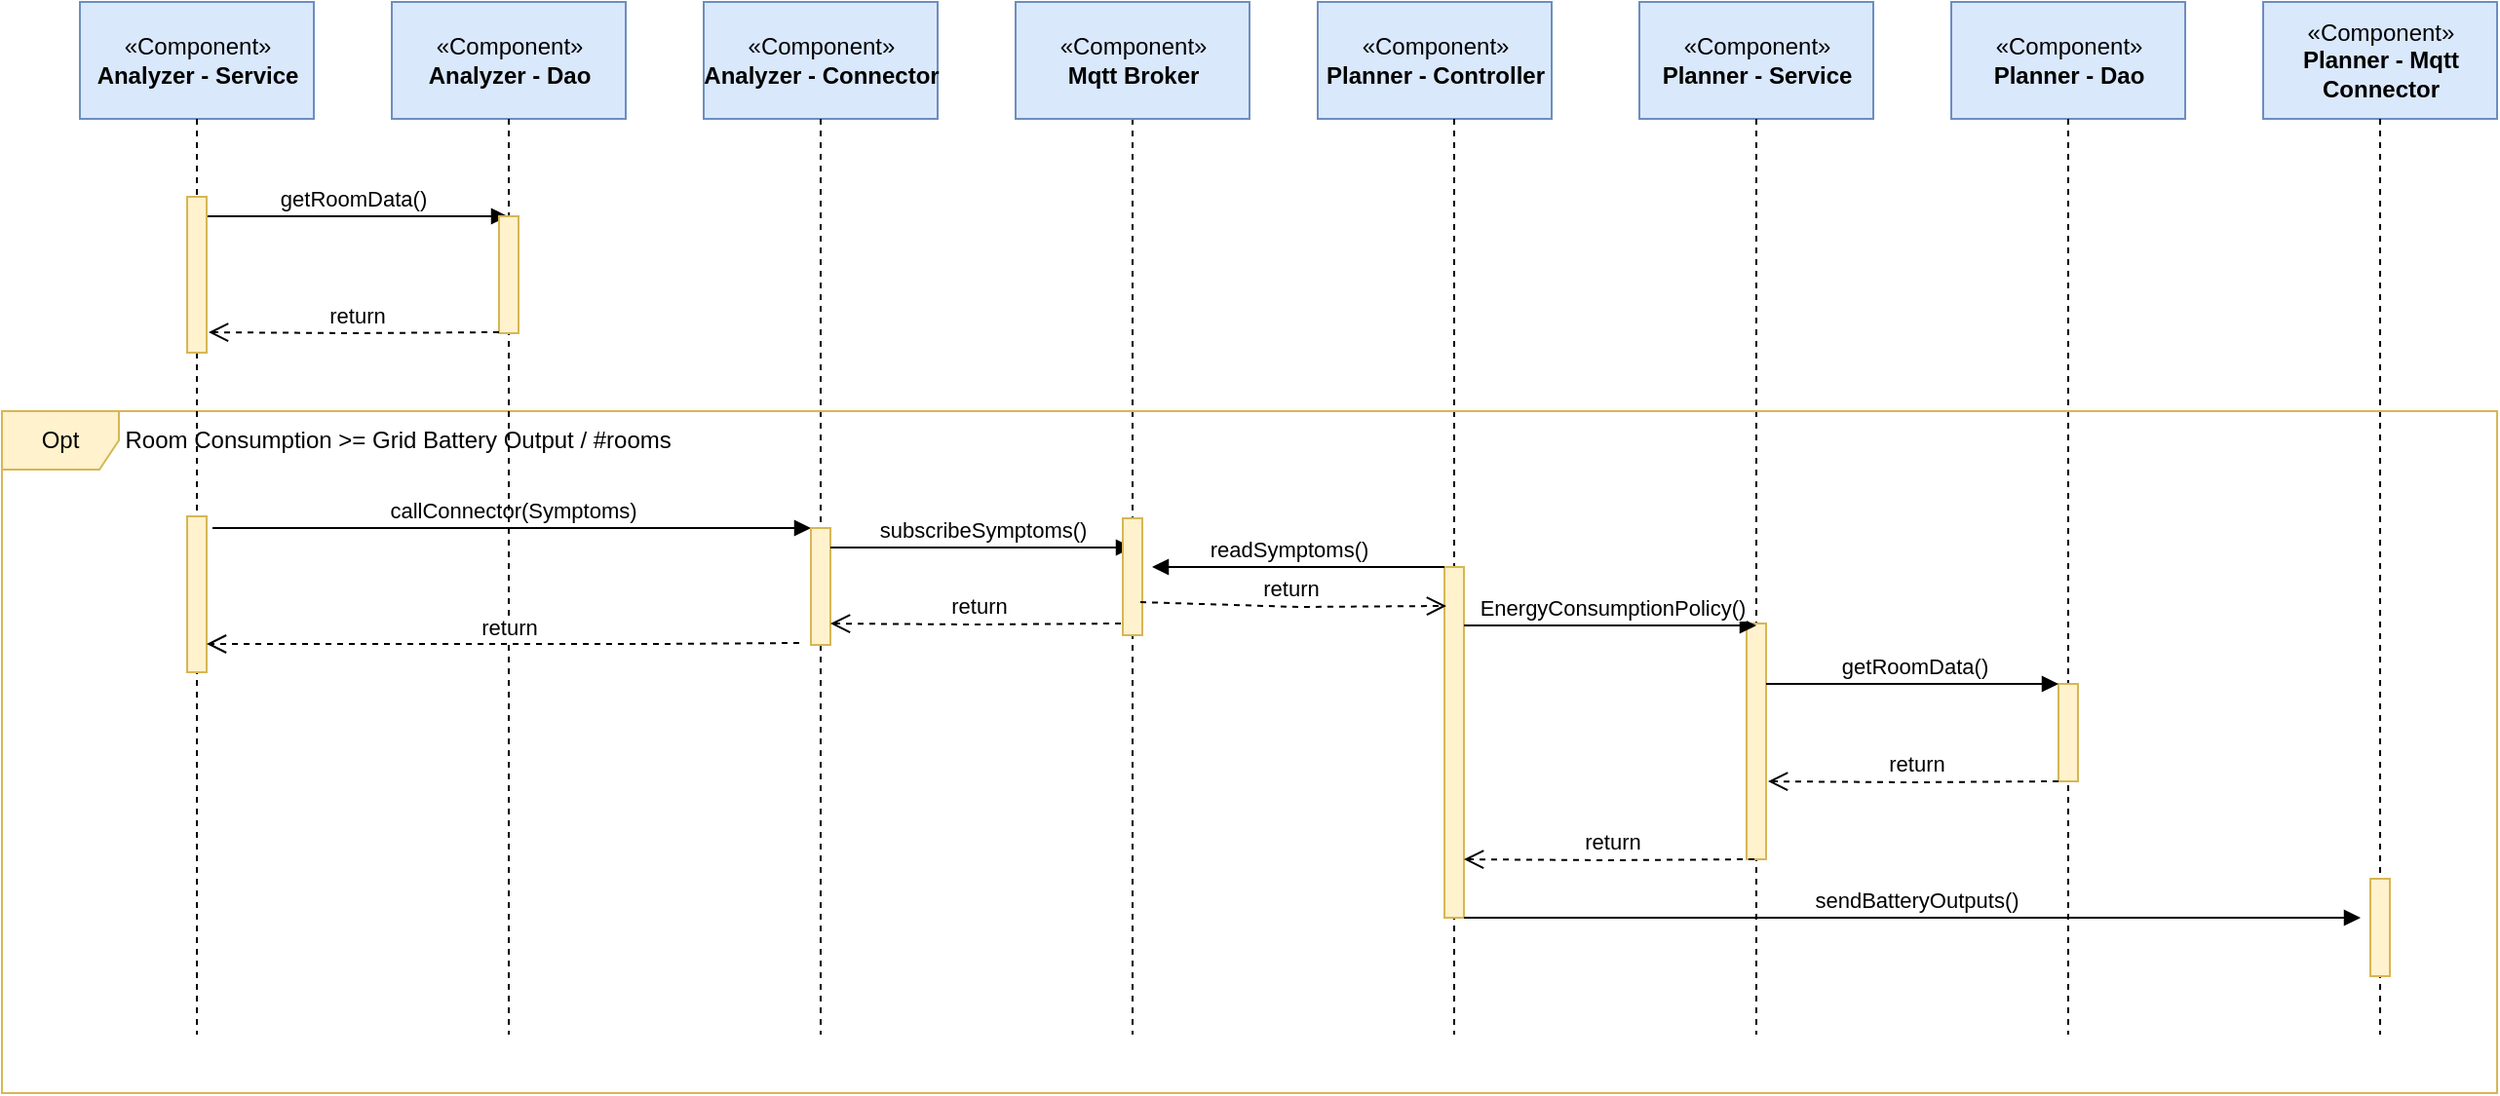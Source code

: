 <mxfile version="20.8.15" type="device"><diagram id="kgpKYQtTHZ0yAKxKKP6v" name="Page-1"><mxGraphModel dx="2123" dy="531" grid="1" gridSize="10" guides="1" tooltips="1" connect="1" arrows="1" fold="1" page="1" pageScale="1" pageWidth="1169" pageHeight="827" math="0" shadow="0"><root><mxCell id="0"/><mxCell id="1" parent="0"/><mxCell id="0erTG6WcWGLgKP6_JNLI-3" value="«Component»&lt;br&gt;&lt;b&gt;Analyzer - Service&lt;/b&gt;" style="html=1;dropTarget=0;fillColor=#dae8fc;strokeColor=#6c8ebf;" parent="1" vertex="1"><mxGeometry x="-120" y="70" width="120" height="60" as="geometry"/></mxCell><mxCell id="0erTG6WcWGLgKP6_JNLI-5" value="«Component»&lt;br&gt;&lt;b&gt;Analyzer - Dao&lt;/b&gt;" style="html=1;dropTarget=0;fillColor=#dae8fc;strokeColor=#6c8ebf;" parent="1" vertex="1"><mxGeometry x="40" y="70" width="120" height="60" as="geometry"/></mxCell><mxCell id="0erTG6WcWGLgKP6_JNLI-6" value="«Component»&lt;br style=&quot;border-color: var(--border-color);&quot;&gt;&lt;b style=&quot;border-color: var(--border-color);&quot;&gt;Analyzer - Connector&lt;/b&gt;" style="html=1;dropTarget=0;fillColor=#dae8fc;strokeColor=#6c8ebf;" parent="1" vertex="1"><mxGeometry x="200" y="70" width="120" height="60" as="geometry"/></mxCell><mxCell id="0erTG6WcWGLgKP6_JNLI-8" value="«Component»&lt;br&gt;&lt;b&gt;Planner - Controller&lt;/b&gt;" style="html=1;dropTarget=0;fillColor=#dae8fc;strokeColor=#6c8ebf;" parent="1" vertex="1"><mxGeometry x="515" y="70" width="120" height="60" as="geometry"/></mxCell><mxCell id="0erTG6WcWGLgKP6_JNLI-9" value="«Component»&lt;br&gt;&lt;b&gt;Planner - Service&lt;/b&gt;" style="html=1;dropTarget=0;fillColor=#dae8fc;strokeColor=#6c8ebf;" parent="1" vertex="1"><mxGeometry x="680" y="70" width="120" height="60" as="geometry"/></mxCell><mxCell id="0erTG6WcWGLgKP6_JNLI-10" value="«Component»&lt;br&gt;&lt;b&gt;Planner - Dao&lt;/b&gt;" style="html=1;dropTarget=0;fillColor=#dae8fc;strokeColor=#6c8ebf;" parent="1" vertex="1"><mxGeometry x="840" y="70" width="120" height="60" as="geometry"/></mxCell><mxCell id="0erTG6WcWGLgKP6_JNLI-11" value="«Component»&lt;br&gt;&lt;b&gt;Planner - Mqtt&lt;br&gt;Connector&lt;br&gt;&lt;/b&gt;" style="html=1;dropTarget=0;fillColor=#dae8fc;strokeColor=#6c8ebf;" parent="1" vertex="1"><mxGeometry x="1000" y="70" width="120" height="60" as="geometry"/></mxCell><mxCell id="0erTG6WcWGLgKP6_JNLI-13" value="" style="shape=umlLifeline;perimeter=lifelinePerimeter;whiteSpace=wrap;html=1;container=1;collapsible=0;recursiveResize=0;outlineConnect=0;size=0;" parent="1" vertex="1"><mxGeometry x="210" y="130" width="100" height="470" as="geometry"/></mxCell><mxCell id="0erTG6WcWGLgKP6_JNLI-14" value="" style="shape=umlLifeline;perimeter=lifelinePerimeter;whiteSpace=wrap;html=1;container=1;collapsible=0;recursiveResize=0;outlineConnect=0;size=0;" parent="1" vertex="1"><mxGeometry x="370" y="130" width="100" height="470" as="geometry"/></mxCell><mxCell id="0erTG6WcWGLgKP6_JNLI-15" value="" style="shape=umlLifeline;perimeter=lifelinePerimeter;whiteSpace=wrap;html=1;container=1;collapsible=0;recursiveResize=0;outlineConnect=0;size=0;" parent="1" vertex="1"><mxGeometry x="535" y="130" width="100" height="470" as="geometry"/></mxCell><mxCell id="0erTG6WcWGLgKP6_JNLI-16" value="" style="shape=umlLifeline;perimeter=lifelinePerimeter;whiteSpace=wrap;html=1;container=1;collapsible=0;recursiveResize=0;outlineConnect=0;size=0;" parent="1" vertex="1"><mxGeometry x="690" y="130" width="100" height="470" as="geometry"/></mxCell><mxCell id="0erTG6WcWGLgKP6_JNLI-17" value="" style="shape=umlLifeline;perimeter=lifelinePerimeter;whiteSpace=wrap;html=1;container=1;collapsible=0;recursiveResize=0;outlineConnect=0;size=0;" parent="1" vertex="1"><mxGeometry x="850" y="130" width="100" height="470" as="geometry"/></mxCell><mxCell id="0erTG6WcWGLgKP6_JNLI-18" value="" style="shape=umlLifeline;perimeter=lifelinePerimeter;whiteSpace=wrap;html=1;container=1;collapsible=0;recursiveResize=0;outlineConnect=0;size=0;" parent="1" vertex="1"><mxGeometry x="1010" y="130" width="100" height="470" as="geometry"/></mxCell><mxCell id="0erTG6WcWGLgKP6_JNLI-23" value="Opt" style="shape=umlFrame;whiteSpace=wrap;html=1;fillColor=#fff2cc;strokeColor=#d6b656;" parent="1" vertex="1"><mxGeometry x="-160" y="280" width="1280" height="350" as="geometry"/></mxCell><mxCell id="0erTG6WcWGLgKP6_JNLI-24" value="Room Consumption &amp;gt;= Grid Battery Output / #rooms&amp;nbsp;" style="text;html=1;strokeColor=none;fillColor=none;align=center;verticalAlign=middle;whiteSpace=wrap;rounded=0;" parent="1" vertex="1"><mxGeometry x="-100" y="280" width="290" height="30" as="geometry"/></mxCell><mxCell id="0erTG6WcWGLgKP6_JNLI-26" value="callConnector(Symptoms)" style="html=1;verticalAlign=bottom;endArrow=block;rounded=0;exitX=1.3;exitY=0.075;exitDx=0;exitDy=0;exitPerimeter=0;" parent="1" target="0erTG6WcWGLgKP6_JNLI-27" edge="1" source="0erTG6WcWGLgKP6_JNLI-25"><mxGeometry x="0.003" width="80" relative="1" as="geometry"><mxPoint x="105" y="340" as="sourcePoint"/><mxPoint x="261" y="341.5" as="targetPoint"/><mxPoint as="offset"/></mxGeometry></mxCell><mxCell id="0erTG6WcWGLgKP6_JNLI-27" value="" style="html=1;points=[];perimeter=orthogonalPerimeter;fillColor=#fff2cc;strokeColor=#d6b656;" parent="1" vertex="1"><mxGeometry x="255" y="340" width="10" height="60" as="geometry"/></mxCell><mxCell id="0erTG6WcWGLgKP6_JNLI-28" value="" style="html=1;points=[];perimeter=orthogonalPerimeter;fillColor=#fff2cc;strokeColor=#d6b656;" parent="1" vertex="1"><mxGeometry x="580" y="360" width="10" height="180" as="geometry"/></mxCell><mxCell id="0erTG6WcWGLgKP6_JNLI-29" value="subscribeSymptoms()" style="html=1;verticalAlign=bottom;endArrow=block;rounded=0;" parent="1" edge="1"><mxGeometry x="0.006" width="80" relative="1" as="geometry"><mxPoint x="265" y="350" as="sourcePoint"/><mxPoint x="420" y="350" as="targetPoint"/><mxPoint as="offset"/></mxGeometry></mxCell><mxCell id="0erTG6WcWGLgKP6_JNLI-30" value="" style="html=1;points=[];perimeter=orthogonalPerimeter;fillColor=#fff2cc;strokeColor=#d6b656;" parent="1" vertex="1"><mxGeometry x="735" y="389" width="10" height="121" as="geometry"/></mxCell><mxCell id="0erTG6WcWGLgKP6_JNLI-31" value="EnergyConsumptionPolicy()" style="html=1;verticalAlign=bottom;endArrow=block;rounded=0;" parent="1" edge="1"><mxGeometry x="0.006" width="80" relative="1" as="geometry"><mxPoint x="590" y="390" as="sourcePoint"/><mxPoint x="740" y="390" as="targetPoint"/><mxPoint as="offset"/></mxGeometry></mxCell><mxCell id="0erTG6WcWGLgKP6_JNLI-32" value="" style="html=1;points=[];perimeter=orthogonalPerimeter;fillColor=#fff2cc;strokeColor=#d6b656;" parent="1" vertex="1"><mxGeometry x="895" y="420" width="10" height="50" as="geometry"/></mxCell><mxCell id="0erTG6WcWGLgKP6_JNLI-33" value="getRoomData()" style="html=1;verticalAlign=bottom;endArrow=block;rounded=0;" parent="1" edge="1"><mxGeometry x="0.006" width="80" relative="1" as="geometry"><mxPoint x="745" y="420" as="sourcePoint"/><mxPoint x="895" y="420" as="targetPoint"/><mxPoint as="offset"/></mxGeometry></mxCell><mxCell id="0erTG6WcWGLgKP6_JNLI-34" value="return" style="html=1;verticalAlign=bottom;endArrow=open;dashed=1;endSize=8;rounded=0;exitX=0;exitY=0.825;exitDx=0;exitDy=0;exitPerimeter=0;entryX=1.1;entryY=0.744;entryDx=0;entryDy=0;entryPerimeter=0;" parent="1" edge="1"><mxGeometry x="-0.006" relative="1" as="geometry"><mxPoint x="895" y="470" as="sourcePoint"/><mxPoint x="746" y="470.02" as="targetPoint"/><Array as="points"><mxPoint x="820" y="470.5"/></Array><mxPoint x="1" as="offset"/></mxGeometry></mxCell><mxCell id="0erTG6WcWGLgKP6_JNLI-35" value="return" style="html=1;verticalAlign=bottom;endArrow=open;dashed=1;endSize=8;rounded=0;exitX=0;exitY=0.825;exitDx=0;exitDy=0;exitPerimeter=0;entryX=1.1;entryY=0.744;entryDx=0;entryDy=0;entryPerimeter=0;" parent="1" edge="1"><mxGeometry x="-0.006" relative="1" as="geometry"><mxPoint x="739" y="510" as="sourcePoint"/><mxPoint x="590" y="510.02" as="targetPoint"/><Array as="points"><mxPoint x="664" y="510.5"/></Array><mxPoint x="1" as="offset"/></mxGeometry></mxCell><mxCell id="0erTG6WcWGLgKP6_JNLI-36" value="sendBatteryOutputs()" style="html=1;verticalAlign=bottom;endArrow=block;rounded=0;" parent="1" edge="1"><mxGeometry x="0.006" width="80" relative="1" as="geometry"><mxPoint x="590" y="540" as="sourcePoint"/><mxPoint x="1050" y="540" as="targetPoint"/><mxPoint as="offset"/><Array as="points"><mxPoint x="980" y="540"/></Array></mxGeometry></mxCell><mxCell id="0erTG6WcWGLgKP6_JNLI-37" value="" style="html=1;points=[];perimeter=orthogonalPerimeter;fillColor=#fff2cc;strokeColor=#d6b656;" parent="1" vertex="1"><mxGeometry x="1055" y="520" width="10" height="50" as="geometry"/></mxCell><mxCell id="KtF7AkNVv5ckJvgIB-4b-1" value="«Component»&lt;br style=&quot;border-color: var(--border-color);&quot;&gt;&lt;b style=&quot;border-color: var(--border-color);&quot;&gt;Mqtt Broker&lt;/b&gt;" style="html=1;dropTarget=0;fillColor=#dae8fc;strokeColor=#6c8ebf;" vertex="1" parent="1"><mxGeometry x="360" y="70" width="120" height="60" as="geometry"/></mxCell><mxCell id="KtF7AkNVv5ckJvgIB-4b-6" value="" style="shape=umlLifeline;perimeter=lifelinePerimeter;whiteSpace=wrap;html=1;container=1;collapsible=0;recursiveResize=0;outlineConnect=0;size=0;" vertex="1" parent="1"><mxGeometry x="-110" y="130" width="100" height="470" as="geometry"/></mxCell><mxCell id="KtF7AkNVv5ckJvgIB-4b-7" value="getRoomData()" style="html=1;verticalAlign=bottom;endArrow=block;rounded=0;" edge="1" parent="KtF7AkNVv5ckJvgIB-4b-6" target="KtF7AkNVv5ckJvgIB-4b-9"><mxGeometry width="80" relative="1" as="geometry"><mxPoint x="50" y="50" as="sourcePoint"/><mxPoint x="130" y="50" as="targetPoint"/><mxPoint as="offset"/></mxGeometry></mxCell><mxCell id="KtF7AkNVv5ckJvgIB-4b-8" value="" style="html=1;points=[];perimeter=orthogonalPerimeter;fillColor=#fff2cc;strokeColor=#d6b656;" vertex="1" parent="KtF7AkNVv5ckJvgIB-4b-6"><mxGeometry x="45" y="40" width="10" height="80" as="geometry"/></mxCell><mxCell id="0erTG6WcWGLgKP6_JNLI-25" value="" style="html=1;points=[];perimeter=orthogonalPerimeter;fillColor=#fff2cc;strokeColor=#d6b656;" parent="KtF7AkNVv5ckJvgIB-4b-6" vertex="1"><mxGeometry x="45" y="204" width="10" height="80" as="geometry"/></mxCell><mxCell id="KtF7AkNVv5ckJvgIB-4b-9" value="" style="shape=umlLifeline;perimeter=lifelinePerimeter;whiteSpace=wrap;html=1;container=1;collapsible=0;recursiveResize=0;outlineConnect=0;size=0;" vertex="1" parent="1"><mxGeometry x="50" y="130" width="100" height="470" as="geometry"/></mxCell><mxCell id="KtF7AkNVv5ckJvgIB-4b-10" value="" style="html=1;points=[];perimeter=orthogonalPerimeter;fillColor=#fff2cc;strokeColor=#d6b656;" vertex="1" parent="KtF7AkNVv5ckJvgIB-4b-9"><mxGeometry x="45" y="50" width="10" height="60" as="geometry"/></mxCell><mxCell id="KtF7AkNVv5ckJvgIB-4b-11" value="return" style="html=1;verticalAlign=bottom;endArrow=open;dashed=1;endSize=8;rounded=0;exitX=0;exitY=0.825;exitDx=0;exitDy=0;exitPerimeter=0;entryX=1.1;entryY=0.744;entryDx=0;entryDy=0;entryPerimeter=0;" edge="1" parent="1"><mxGeometry x="-0.02" relative="1" as="geometry"><mxPoint x="95" y="239.5" as="sourcePoint"/><mxPoint x="-54" y="239.52" as="targetPoint"/><Array as="points"><mxPoint x="20" y="240"/></Array><mxPoint as="offset"/></mxGeometry></mxCell><mxCell id="KtF7AkNVv5ckJvgIB-4b-12" value="return" style="html=1;verticalAlign=bottom;endArrow=open;dashed=1;endSize=8;rounded=0;exitX=0;exitY=0.825;exitDx=0;exitDy=0;exitPerimeter=0;entryX=1.1;entryY=0.744;entryDx=0;entryDy=0;entryPerimeter=0;" edge="1" parent="1"><mxGeometry x="-0.02" relative="1" as="geometry"><mxPoint x="414" y="389" as="sourcePoint"/><mxPoint x="265" y="389.02" as="targetPoint"/><Array as="points"><mxPoint x="339" y="389.5"/></Array><mxPoint as="offset"/></mxGeometry></mxCell><mxCell id="KtF7AkNVv5ckJvgIB-4b-13" value="return" style="html=1;verticalAlign=bottom;endArrow=open;dashed=1;endSize=8;rounded=0;exitX=0;exitY=0.825;exitDx=0;exitDy=0;exitPerimeter=0;" edge="1" parent="1" target="0erTG6WcWGLgKP6_JNLI-25"><mxGeometry x="-0.02" relative="1" as="geometry"><mxPoint x="249" y="399" as="sourcePoint"/><mxPoint x="100" y="399.02" as="targetPoint"/><Array as="points"><mxPoint x="174" y="399.5"/></Array><mxPoint as="offset"/></mxGeometry></mxCell><mxCell id="KtF7AkNVv5ckJvgIB-4b-14" value="" style="html=1;points=[];perimeter=orthogonalPerimeter;fillColor=#fff2cc;strokeColor=#d6b656;" vertex="1" parent="1"><mxGeometry x="415" y="335" width="10" height="60" as="geometry"/></mxCell><mxCell id="KtF7AkNVv5ckJvgIB-4b-17" value="readSymptoms()" style="html=1;verticalAlign=bottom;endArrow=block;rounded=0;" edge="1" parent="1" source="0erTG6WcWGLgKP6_JNLI-28"><mxGeometry x="0.067" width="80" relative="1" as="geometry"><mxPoint x="435" y="340" as="sourcePoint"/><mxPoint x="430" y="360" as="targetPoint"/><mxPoint as="offset"/></mxGeometry></mxCell><mxCell id="KtF7AkNVv5ckJvgIB-4b-18" value="return" style="html=1;verticalAlign=bottom;endArrow=open;dashed=1;endSize=8;rounded=0;exitX=0.9;exitY=0.717;exitDx=0;exitDy=0;exitPerimeter=0;entryX=0.1;entryY=0.111;entryDx=0;entryDy=0;entryPerimeter=0;" edge="1" parent="1" source="KtF7AkNVv5ckJvgIB-4b-14" target="0erTG6WcWGLgKP6_JNLI-28"><mxGeometry x="-0.02" relative="1" as="geometry"><mxPoint x="580" y="380" as="sourcePoint"/><mxPoint x="590" y="390" as="targetPoint"/><Array as="points"><mxPoint x="505" y="380.5"/></Array><mxPoint as="offset"/></mxGeometry></mxCell></root></mxGraphModel></diagram></mxfile>